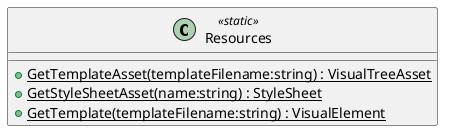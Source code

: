 @startuml
class Resources <<static>> {
    + {static} GetTemplateAsset(templateFilename:string) : VisualTreeAsset
    + {static} GetStyleSheetAsset(name:string) : StyleSheet
    + {static} GetTemplate(templateFilename:string) : VisualElement
}
@enduml
